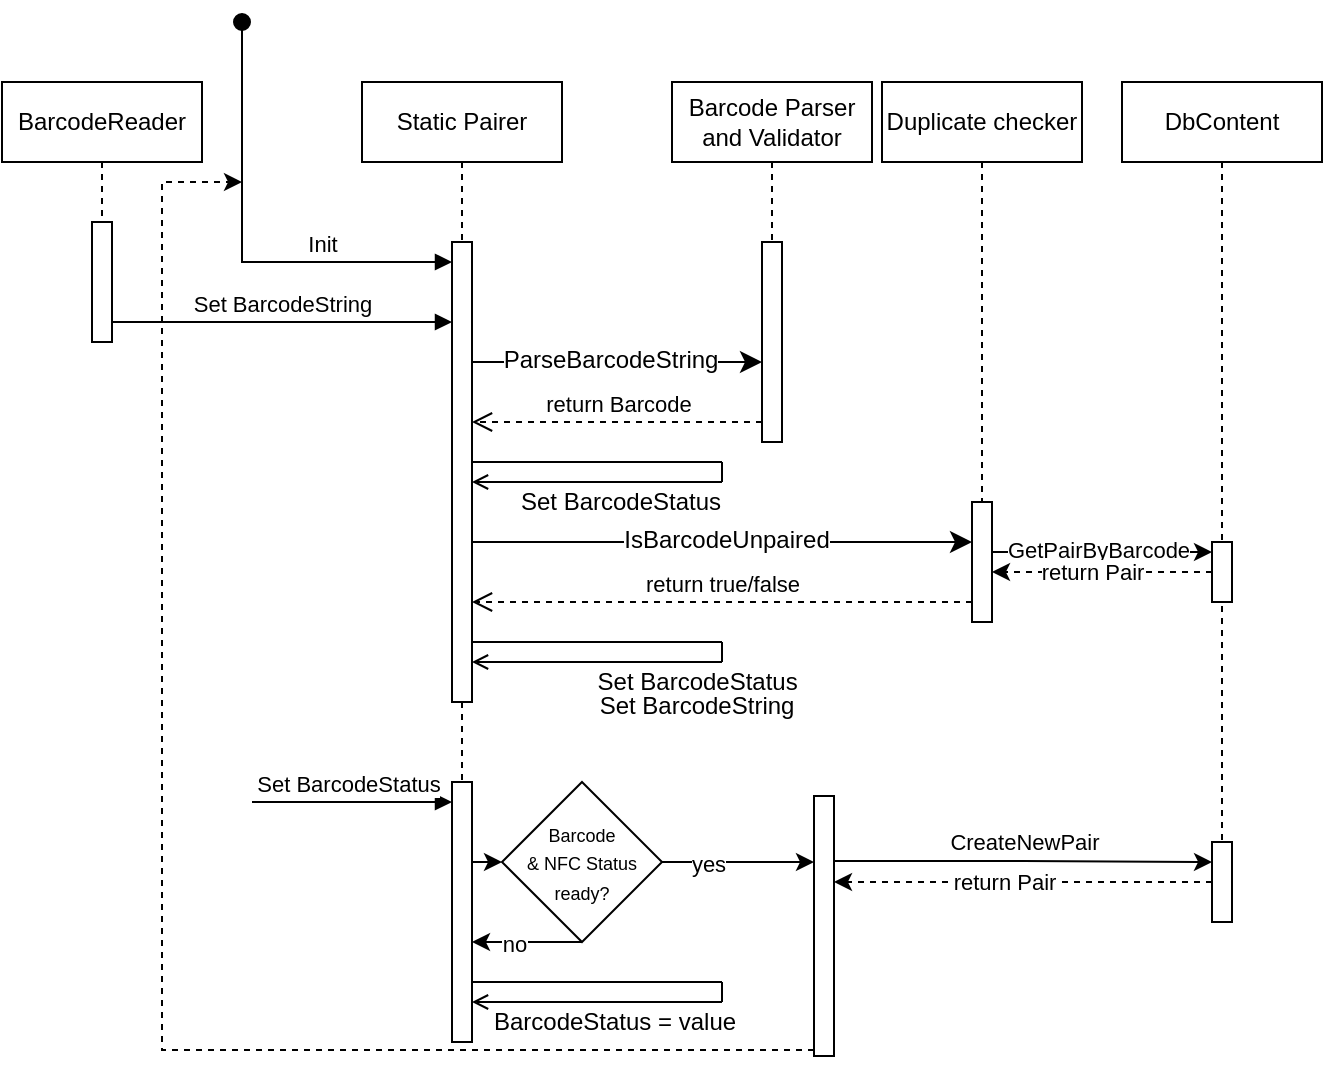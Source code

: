 <mxfile version="23.1.5" type="github" pages="2">
  <diagram name="Page-1" id="2YBvvXClWsGukQMizWep">
    <mxGraphModel dx="1247" dy="649" grid="1" gridSize="10" guides="1" tooltips="1" connect="1" arrows="1" fold="1" page="1" pageScale="1" pageWidth="850" pageHeight="1100" math="0" shadow="0">
      <root>
        <mxCell id="0" />
        <mxCell id="1" parent="0" />
        <mxCell id="aM9ryv3xv72pqoxQDRHE-1" value="BarcodeReader" style="shape=umlLifeline;perimeter=lifelinePerimeter;whiteSpace=wrap;html=1;container=0;dropTarget=0;collapsible=0;recursiveResize=0;outlineConnect=0;portConstraint=eastwest;newEdgeStyle={&quot;edgeStyle&quot;:&quot;elbowEdgeStyle&quot;,&quot;elbow&quot;:&quot;vertical&quot;,&quot;curved&quot;:0,&quot;rounded&quot;:0};" parent="1" vertex="1">
          <mxGeometry x="40" y="40" width="100" height="130" as="geometry" />
        </mxCell>
        <mxCell id="aM9ryv3xv72pqoxQDRHE-2" value="" style="html=1;points=[];perimeter=orthogonalPerimeter;outlineConnect=0;targetShapes=umlLifeline;portConstraint=eastwest;newEdgeStyle={&quot;edgeStyle&quot;:&quot;elbowEdgeStyle&quot;,&quot;elbow&quot;:&quot;vertical&quot;,&quot;curved&quot;:0,&quot;rounded&quot;:0};" parent="aM9ryv3xv72pqoxQDRHE-1" vertex="1">
          <mxGeometry x="45" y="70" width="10" height="60" as="geometry" />
        </mxCell>
        <mxCell id="aM9ryv3xv72pqoxQDRHE-5" value="Static Pairer" style="shape=umlLifeline;perimeter=lifelinePerimeter;whiteSpace=wrap;html=1;container=0;dropTarget=0;collapsible=0;recursiveResize=0;outlineConnect=0;portConstraint=eastwest;newEdgeStyle={&quot;edgeStyle&quot;:&quot;elbowEdgeStyle&quot;,&quot;elbow&quot;:&quot;vertical&quot;,&quot;curved&quot;:0,&quot;rounded&quot;:0};" parent="1" vertex="1">
          <mxGeometry x="220" y="40" width="100" height="480" as="geometry" />
        </mxCell>
        <mxCell id="aM9ryv3xv72pqoxQDRHE-6" value="" style="html=1;points=[];perimeter=orthogonalPerimeter;outlineConnect=0;targetShapes=umlLifeline;portConstraint=eastwest;newEdgeStyle={&quot;edgeStyle&quot;:&quot;elbowEdgeStyle&quot;,&quot;elbow&quot;:&quot;vertical&quot;,&quot;curved&quot;:0,&quot;rounded&quot;:0};" parent="aM9ryv3xv72pqoxQDRHE-5" vertex="1">
          <mxGeometry x="45" y="80" width="10" height="230" as="geometry" />
        </mxCell>
        <mxCell id="_wtkWSnnYWKDT-DjV6Sq-13" value="" style="html=1;points=[];perimeter=orthogonalPerimeter;outlineConnect=0;targetShapes=umlLifeline;portConstraint=eastwest;newEdgeStyle={&quot;edgeStyle&quot;:&quot;elbowEdgeStyle&quot;,&quot;elbow&quot;:&quot;vertical&quot;,&quot;curved&quot;:0,&quot;rounded&quot;:0};" vertex="1" parent="aM9ryv3xv72pqoxQDRHE-5">
          <mxGeometry x="45" y="350" width="10" height="130" as="geometry" />
        </mxCell>
        <mxCell id="aM9ryv3xv72pqoxQDRHE-7" value="Set BarcodeString" style="html=1;verticalAlign=bottom;endArrow=block;edgeStyle=elbowEdgeStyle;elbow=vertical;curved=0;rounded=0;" parent="1" edge="1">
          <mxGeometry relative="1" as="geometry">
            <mxPoint x="95" y="160" as="sourcePoint" />
            <Array as="points">
              <mxPoint x="180" y="160" />
            </Array>
            <mxPoint x="265" y="160" as="targetPoint" />
          </mxGeometry>
        </mxCell>
        <mxCell id="aM9ryv3xv72pqoxQDRHE-3" value="Init" style="html=1;verticalAlign=bottom;startArrow=oval;endArrow=block;startSize=8;edgeStyle=elbowEdgeStyle;elbow=vertical;curved=0;rounded=0;" parent="1" edge="1">
          <mxGeometry x="0.422" relative="1" as="geometry">
            <mxPoint x="160" y="10" as="sourcePoint" />
            <mxPoint x="265" y="130" as="targetPoint" />
            <Array as="points">
              <mxPoint x="220" y="130" />
            </Array>
            <mxPoint as="offset" />
          </mxGeometry>
        </mxCell>
        <mxCell id="McDyzSX9V_Zi_3X4uK30-2" value="" style="edgeStyle=elbowEdgeStyle;curved=0;rounded=0;orthogonalLoop=1;jettySize=auto;html=1;elbow=vertical;fontSize=12;startSize=8;endSize=8;" parent="1" target="McDyzSX9V_Zi_3X4uK30-13" edge="1">
          <mxGeometry relative="1" as="geometry">
            <mxPoint x="275" y="180" as="sourcePoint" />
          </mxGeometry>
        </mxCell>
        <mxCell id="McDyzSX9V_Zi_3X4uK30-7" value="ParseBarcodeString" style="edgeLabel;html=1;align=center;verticalAlign=middle;resizable=0;points=[];fontSize=12;" parent="McDyzSX9V_Zi_3X4uK30-2" vertex="1" connectable="0">
          <mxGeometry x="0.09" y="1" relative="1" as="geometry">
            <mxPoint x="-10" as="offset" />
          </mxGeometry>
        </mxCell>
        <mxCell id="McDyzSX9V_Zi_3X4uK30-8" value="return Barcode" style="html=1;verticalAlign=bottom;endArrow=open;dashed=1;endSize=8;edgeStyle=elbowEdgeStyle;elbow=vertical;curved=0;rounded=0;" parent="1" source="McDyzSX9V_Zi_3X4uK30-13" target="aM9ryv3xv72pqoxQDRHE-6" edge="1">
          <mxGeometry relative="1" as="geometry">
            <mxPoint x="280" y="210" as="targetPoint" />
            <Array as="points">
              <mxPoint x="345" y="210" />
            </Array>
            <mxPoint x="420" y="210" as="sourcePoint" />
          </mxGeometry>
        </mxCell>
        <mxCell id="McDyzSX9V_Zi_3X4uK30-12" value="Barcode Parser and Validator" style="shape=umlLifeline;perimeter=lifelinePerimeter;whiteSpace=wrap;html=1;container=0;dropTarget=0;collapsible=0;recursiveResize=0;outlineConnect=0;portConstraint=eastwest;newEdgeStyle={&quot;edgeStyle&quot;:&quot;elbowEdgeStyle&quot;,&quot;elbow&quot;:&quot;vertical&quot;,&quot;curved&quot;:0,&quot;rounded&quot;:0};" parent="1" vertex="1">
          <mxGeometry x="375" y="40" width="100" height="180" as="geometry" />
        </mxCell>
        <mxCell id="McDyzSX9V_Zi_3X4uK30-13" value="" style="html=1;points=[];perimeter=orthogonalPerimeter;outlineConnect=0;targetShapes=umlLifeline;portConstraint=eastwest;newEdgeStyle={&quot;edgeStyle&quot;:&quot;elbowEdgeStyle&quot;,&quot;elbow&quot;:&quot;vertical&quot;,&quot;curved&quot;:0,&quot;rounded&quot;:0};" parent="McDyzSX9V_Zi_3X4uK30-12" vertex="1">
          <mxGeometry x="45" y="80" width="10" height="100" as="geometry" />
        </mxCell>
        <mxCell id="McDyzSX9V_Zi_3X4uK30-24" value="" style="group" parent="1" vertex="1" connectable="0">
          <mxGeometry x="275" y="270" width="125" height="10" as="geometry" />
        </mxCell>
        <mxCell id="McDyzSX9V_Zi_3X4uK30-28" value="" style="group" parent="McDyzSX9V_Zi_3X4uK30-24" vertex="1" connectable="0">
          <mxGeometry width="125" height="10" as="geometry" />
        </mxCell>
        <mxCell id="McDyzSX9V_Zi_3X4uK30-29" value="" style="group" parent="McDyzSX9V_Zi_3X4uK30-28" vertex="1" connectable="0">
          <mxGeometry y="-40" width="125" height="10" as="geometry" />
        </mxCell>
        <mxCell id="McDyzSX9V_Zi_3X4uK30-19" value="" style="html=1;verticalAlign=bottom;endArrow=open;dashed=0;edgeStyle=elbowEdgeStyle;elbow=vertical;curved=0;rounded=0;" parent="McDyzSX9V_Zi_3X4uK30-29" edge="1">
          <mxGeometry relative="1" as="geometry">
            <mxPoint y="10" as="targetPoint" />
            <Array as="points">
              <mxPoint x="114.83" y="10" />
            </Array>
            <mxPoint x="125" y="10" as="sourcePoint" />
          </mxGeometry>
        </mxCell>
        <mxCell id="McDyzSX9V_Zi_3X4uK30-22" value="" style="endArrow=none;html=1;rounded=0;fontSize=12;startSize=8;endSize=8;" parent="McDyzSX9V_Zi_3X4uK30-29" edge="1">
          <mxGeometry width="50" height="50" relative="1" as="geometry">
            <mxPoint as="sourcePoint" />
            <mxPoint x="125" as="targetPoint" />
          </mxGeometry>
        </mxCell>
        <mxCell id="McDyzSX9V_Zi_3X4uK30-25" value="Set BarcodeStatus" style="edgeLabel;html=1;align=center;verticalAlign=middle;resizable=0;points=[];fontSize=12;" parent="McDyzSX9V_Zi_3X4uK30-22" vertex="1" connectable="0">
          <mxGeometry x="0.344" y="-4" relative="1" as="geometry">
            <mxPoint x="-10" y="16" as="offset" />
          </mxGeometry>
        </mxCell>
        <mxCell id="McDyzSX9V_Zi_3X4uK30-23" value="" style="endArrow=none;html=1;rounded=0;fontSize=12;startSize=8;endSize=8;" parent="McDyzSX9V_Zi_3X4uK30-29" edge="1">
          <mxGeometry width="50" height="50" relative="1" as="geometry">
            <mxPoint x="125" y="10" as="sourcePoint" />
            <mxPoint x="125" as="targetPoint" />
          </mxGeometry>
        </mxCell>
        <mxCell id="McDyzSX9V_Zi_3X4uK30-26" value="Duplicate checker" style="shape=umlLifeline;perimeter=lifelinePerimeter;whiteSpace=wrap;html=1;container=0;dropTarget=0;collapsible=0;recursiveResize=0;outlineConnect=0;portConstraint=eastwest;newEdgeStyle={&quot;edgeStyle&quot;:&quot;elbowEdgeStyle&quot;,&quot;elbow&quot;:&quot;vertical&quot;,&quot;curved&quot;:0,&quot;rounded&quot;:0};" parent="1" vertex="1">
          <mxGeometry x="480" y="40" width="100" height="270" as="geometry" />
        </mxCell>
        <mxCell id="McDyzSX9V_Zi_3X4uK30-27" value="" style="html=1;points=[];perimeter=orthogonalPerimeter;outlineConnect=0;targetShapes=umlLifeline;portConstraint=eastwest;newEdgeStyle={&quot;edgeStyle&quot;:&quot;elbowEdgeStyle&quot;,&quot;elbow&quot;:&quot;vertical&quot;,&quot;curved&quot;:0,&quot;rounded&quot;:0};" parent="McDyzSX9V_Zi_3X4uK30-26" vertex="1">
          <mxGeometry x="45" y="210" width="10" height="60" as="geometry" />
        </mxCell>
        <mxCell id="McDyzSX9V_Zi_3X4uK30-32" value="" style="edgeStyle=elbowEdgeStyle;curved=0;rounded=0;orthogonalLoop=1;jettySize=auto;html=1;elbow=vertical;fontSize=12;startSize=8;endSize=8;" parent="1" target="McDyzSX9V_Zi_3X4uK30-27" edge="1">
          <mxGeometry relative="1" as="geometry">
            <mxPoint x="275" y="270" as="sourcePoint" />
            <mxPoint x="529.5" y="270" as="targetPoint" />
          </mxGeometry>
        </mxCell>
        <mxCell id="McDyzSX9V_Zi_3X4uK30-33" value="IsBarcodeUnpaired" style="edgeLabel;html=1;align=center;verticalAlign=middle;resizable=0;points=[];fontSize=12;" parent="McDyzSX9V_Zi_3X4uK30-32" vertex="1" connectable="0">
          <mxGeometry x="0.09" y="1" relative="1" as="geometry">
            <mxPoint x="-10" as="offset" />
          </mxGeometry>
        </mxCell>
        <mxCell id="McDyzSX9V_Zi_3X4uK30-34" value="return true/false" style="html=1;verticalAlign=bottom;endArrow=open;dashed=1;endSize=8;edgeStyle=elbowEdgeStyle;elbow=vertical;curved=0;rounded=0;" parent="1" edge="1">
          <mxGeometry relative="1" as="geometry">
            <mxPoint x="275" y="300" as="targetPoint" />
            <Array as="points">
              <mxPoint x="370" y="300" />
            </Array>
            <mxPoint x="525" y="300" as="sourcePoint" />
          </mxGeometry>
        </mxCell>
        <mxCell id="_wtkWSnnYWKDT-DjV6Sq-1" value="DbContent" style="shape=umlLifeline;perimeter=lifelinePerimeter;whiteSpace=wrap;html=1;container=0;dropTarget=0;collapsible=0;recursiveResize=0;outlineConnect=0;portConstraint=eastwest;newEdgeStyle={&quot;edgeStyle&quot;:&quot;elbowEdgeStyle&quot;,&quot;elbow&quot;:&quot;vertical&quot;,&quot;curved&quot;:0,&quot;rounded&quot;:0};" vertex="1" parent="1">
          <mxGeometry x="600" y="40" width="100" height="420" as="geometry" />
        </mxCell>
        <mxCell id="_wtkWSnnYWKDT-DjV6Sq-2" value="" style="html=1;points=[];perimeter=orthogonalPerimeter;outlineConnect=0;targetShapes=umlLifeline;portConstraint=eastwest;newEdgeStyle={&quot;edgeStyle&quot;:&quot;elbowEdgeStyle&quot;,&quot;elbow&quot;:&quot;vertical&quot;,&quot;curved&quot;:0,&quot;rounded&quot;:0};" vertex="1" parent="_wtkWSnnYWKDT-DjV6Sq-1">
          <mxGeometry x="45" y="230" width="10" height="30" as="geometry" />
        </mxCell>
        <mxCell id="_wtkWSnnYWKDT-DjV6Sq-3" value="" style="edgeStyle=elbowEdgeStyle;rounded=0;orthogonalLoop=1;jettySize=auto;html=1;elbow=horizontal;curved=0;" edge="1" parent="1">
          <mxGeometry relative="1" as="geometry">
            <mxPoint x="535" y="275" as="sourcePoint" />
            <mxPoint x="645" y="275" as="targetPoint" />
          </mxGeometry>
        </mxCell>
        <mxCell id="_wtkWSnnYWKDT-DjV6Sq-4" value="GetPairByBarcode" style="edgeLabel;html=1;align=center;verticalAlign=middle;resizable=0;points=[];" vertex="1" connectable="0" parent="_wtkWSnnYWKDT-DjV6Sq-3">
          <mxGeometry x="-0.4" y="1" relative="1" as="geometry">
            <mxPoint x="20" as="offset" />
          </mxGeometry>
        </mxCell>
        <mxCell id="_wtkWSnnYWKDT-DjV6Sq-5" value="" style="edgeStyle=elbowEdgeStyle;rounded=0;orthogonalLoop=1;jettySize=auto;html=1;elbow=horizontal;curved=0;dashed=1;" edge="1" parent="1">
          <mxGeometry relative="1" as="geometry">
            <mxPoint x="645" y="285" as="sourcePoint" />
            <mxPoint x="535" y="285" as="targetPoint" />
          </mxGeometry>
        </mxCell>
        <mxCell id="_wtkWSnnYWKDT-DjV6Sq-7" value="return Pair" style="edgeLabel;html=1;align=center;verticalAlign=middle;resizable=0;points=[];" vertex="1" connectable="0" parent="_wtkWSnnYWKDT-DjV6Sq-5">
          <mxGeometry x="0.098" relative="1" as="geometry">
            <mxPoint as="offset" />
          </mxGeometry>
        </mxCell>
        <mxCell id="_wtkWSnnYWKDT-DjV6Sq-8" value="" style="group" vertex="1" connectable="0" parent="1">
          <mxGeometry x="275" y="320" width="125" height="10" as="geometry" />
        </mxCell>
        <mxCell id="_wtkWSnnYWKDT-DjV6Sq-9" value="" style="html=1;verticalAlign=bottom;endArrow=open;dashed=0;edgeStyle=elbowEdgeStyle;elbow=vertical;curved=0;rounded=0;" edge="1" parent="_wtkWSnnYWKDT-DjV6Sq-8">
          <mxGeometry relative="1" as="geometry">
            <mxPoint y="10" as="targetPoint" />
            <Array as="points">
              <mxPoint x="114.83" y="10" />
            </Array>
            <mxPoint x="125" y="10" as="sourcePoint" />
          </mxGeometry>
        </mxCell>
        <mxCell id="_wtkWSnnYWKDT-DjV6Sq-10" value="" style="endArrow=none;html=1;rounded=0;fontSize=12;startSize=8;endSize=8;" edge="1" parent="_wtkWSnnYWKDT-DjV6Sq-8">
          <mxGeometry width="50" height="50" relative="1" as="geometry">
            <mxPoint as="sourcePoint" />
            <mxPoint x="125" as="targetPoint" />
          </mxGeometry>
        </mxCell>
        <mxCell id="_wtkWSnnYWKDT-DjV6Sq-11" value="Set BarcodeStatus&amp;nbsp;" style="edgeLabel;html=1;align=center;verticalAlign=middle;resizable=0;points=[];fontSize=12;" vertex="1" connectable="0" parent="_wtkWSnnYWKDT-DjV6Sq-10">
          <mxGeometry x="0.344" y="-4" relative="1" as="geometry">
            <mxPoint x="30" y="16" as="offset" />
          </mxGeometry>
        </mxCell>
        <mxCell id="_wtkWSnnYWKDT-DjV6Sq-12" value="" style="endArrow=none;html=1;rounded=0;fontSize=12;startSize=8;endSize=8;" edge="1" parent="_wtkWSnnYWKDT-DjV6Sq-8">
          <mxGeometry width="50" height="50" relative="1" as="geometry">
            <mxPoint x="125" y="10" as="sourcePoint" />
            <mxPoint x="125" as="targetPoint" />
          </mxGeometry>
        </mxCell>
        <mxCell id="_wtkWSnnYWKDT-DjV6Sq-14" value="Set BarcodeStatus" style="html=1;verticalAlign=bottom;endArrow=block;edgeStyle=elbowEdgeStyle;elbow=vertical;curved=0;rounded=0;" edge="1" parent="1" target="_wtkWSnnYWKDT-DjV6Sq-13">
          <mxGeometry relative="1" as="geometry">
            <mxPoint x="170" y="400" as="sourcePoint" />
            <Array as="points">
              <mxPoint x="165" y="400" />
            </Array>
            <mxPoint x="250" y="400" as="targetPoint" />
          </mxGeometry>
        </mxCell>
        <mxCell id="_wtkWSnnYWKDT-DjV6Sq-15" value="Set BarcodeString" style="edgeLabel;html=1;align=center;verticalAlign=middle;resizable=0;points=[];fontSize=12;" vertex="1" connectable="0" parent="1">
          <mxGeometry x="386.997" y="352.0" as="geometry" />
        </mxCell>
        <mxCell id="_wtkWSnnYWKDT-DjV6Sq-17" value="" style="edgeStyle=elbowEdgeStyle;rounded=0;orthogonalLoop=1;jettySize=auto;html=1;elbow=vertical;curved=0;entryX=0;entryY=0.5;entryDx=0;entryDy=0;" edge="1" parent="1" source="_wtkWSnnYWKDT-DjV6Sq-13" target="_wtkWSnnYWKDT-DjV6Sq-16">
          <mxGeometry relative="1" as="geometry" />
        </mxCell>
        <mxCell id="_wtkWSnnYWKDT-DjV6Sq-22" value="" style="whiteSpace=wrap;html=1;" vertex="1" parent="1">
          <mxGeometry x="446" y="397" width="10" height="130" as="geometry" />
        </mxCell>
        <mxCell id="_wtkWSnnYWKDT-DjV6Sq-26" value="" style="edgeStyle=elbowEdgeStyle;rounded=0;orthogonalLoop=1;jettySize=auto;html=1;elbow=horizontal;curved=0;exitX=1;exitY=0.25;exitDx=0;exitDy=0;entryX=0;entryY=0.25;entryDx=0;entryDy=0;" edge="1" parent="1" source="_wtkWSnnYWKDT-DjV6Sq-22" target="_wtkWSnnYWKDT-DjV6Sq-30">
          <mxGeometry relative="1" as="geometry">
            <mxPoint x="400" y="429.36" as="sourcePoint" />
            <mxPoint x="643.67" y="418.55" as="targetPoint" />
          </mxGeometry>
        </mxCell>
        <mxCell id="_wtkWSnnYWKDT-DjV6Sq-27" value="CreateNewPair" style="edgeLabel;html=1;align=center;verticalAlign=middle;resizable=0;points=[];" vertex="1" connectable="0" parent="_wtkWSnnYWKDT-DjV6Sq-26">
          <mxGeometry x="-0.4" y="1" relative="1" as="geometry">
            <mxPoint x="38" y="-9" as="offset" />
          </mxGeometry>
        </mxCell>
        <mxCell id="_wtkWSnnYWKDT-DjV6Sq-28" value="" style="edgeStyle=elbowEdgeStyle;rounded=0;orthogonalLoop=1;jettySize=auto;html=1;elbow=horizontal;curved=0;dashed=1;entryX=1;entryY=0.75;entryDx=0;entryDy=0;exitX=0;exitY=0.75;exitDx=0;exitDy=0;" edge="1" parent="1">
          <mxGeometry relative="1" as="geometry">
            <mxPoint x="645" y="440" as="sourcePoint" />
            <mxPoint x="456" y="440" as="targetPoint" />
          </mxGeometry>
        </mxCell>
        <mxCell id="_wtkWSnnYWKDT-DjV6Sq-29" value="return Pair" style="edgeLabel;html=1;align=center;verticalAlign=middle;resizable=0;points=[];" vertex="1" connectable="0" parent="_wtkWSnnYWKDT-DjV6Sq-28">
          <mxGeometry x="0.098" relative="1" as="geometry">
            <mxPoint as="offset" />
          </mxGeometry>
        </mxCell>
        <mxCell id="_wtkWSnnYWKDT-DjV6Sq-30" value="" style="whiteSpace=wrap;html=1;" vertex="1" parent="1">
          <mxGeometry x="645" y="420" width="10" height="40" as="geometry" />
        </mxCell>
        <mxCell id="_wtkWSnnYWKDT-DjV6Sq-16" value="&lt;font style=&quot;font-size: 9px;&quot;&gt;Barcode &lt;br&gt;&amp;amp; NFC Status&lt;br&gt;ready?&lt;/font&gt;" style="rhombus;whiteSpace=wrap;html=1;" vertex="1" parent="1">
          <mxGeometry x="290" y="390" width="80" height="80" as="geometry" />
        </mxCell>
        <mxCell id="_wtkWSnnYWKDT-DjV6Sq-33" value="" style="edgeStyle=elbowEdgeStyle;rounded=0;orthogonalLoop=1;jettySize=auto;html=1;elbow=vertical;curved=0;entryX=0;entryY=0.25;entryDx=0;entryDy=0;exitX=1;exitY=0.5;exitDx=0;exitDy=0;" edge="1" parent="1" source="_wtkWSnnYWKDT-DjV6Sq-16" target="_wtkWSnnYWKDT-DjV6Sq-22">
          <mxGeometry relative="1" as="geometry">
            <mxPoint x="390" y="429.92" as="sourcePoint" />
            <mxPoint x="400" y="430" as="targetPoint" />
          </mxGeometry>
        </mxCell>
        <mxCell id="_wtkWSnnYWKDT-DjV6Sq-34" value="yes" style="edgeLabel;html=1;align=center;verticalAlign=middle;resizable=0;points=[];" vertex="1" connectable="0" parent="_wtkWSnnYWKDT-DjV6Sq-33">
          <mxGeometry x="-0.456" y="-1" relative="1" as="geometry">
            <mxPoint x="2" as="offset" />
          </mxGeometry>
        </mxCell>
        <mxCell id="_wtkWSnnYWKDT-DjV6Sq-37" value="" style="edgeStyle=elbowEdgeStyle;rounded=0;orthogonalLoop=1;jettySize=auto;html=1;elbow=horizontal;curved=0;dashed=1;exitX=0;exitY=0.75;exitDx=0;exitDy=0;" edge="1" parent="1">
          <mxGeometry relative="1" as="geometry">
            <mxPoint x="446" y="524" as="sourcePoint" />
            <mxPoint x="160" y="90" as="targetPoint" />
            <Array as="points">
              <mxPoint x="120" y="364" />
            </Array>
          </mxGeometry>
        </mxCell>
        <mxCell id="_wtkWSnnYWKDT-DjV6Sq-39" value="" style="endArrow=classic;html=1;rounded=0;exitX=0.5;exitY=1;exitDx=0;exitDy=0;" edge="1" parent="1" source="_wtkWSnnYWKDT-DjV6Sq-16" target="_wtkWSnnYWKDT-DjV6Sq-13">
          <mxGeometry width="50" height="50" relative="1" as="geometry">
            <mxPoint x="370" y="550" as="sourcePoint" />
            <mxPoint x="330" y="520" as="targetPoint" />
          </mxGeometry>
        </mxCell>
        <mxCell id="_wtkWSnnYWKDT-DjV6Sq-40" value="no" style="edgeLabel;html=1;align=center;verticalAlign=middle;resizable=0;points=[];" vertex="1" connectable="0" parent="_wtkWSnnYWKDT-DjV6Sq-39">
          <mxGeometry x="0.248" y="2" relative="1" as="geometry">
            <mxPoint y="-1" as="offset" />
          </mxGeometry>
        </mxCell>
        <mxCell id="_wtkWSnnYWKDT-DjV6Sq-41" value="" style="group" vertex="1" connectable="0" parent="1">
          <mxGeometry x="275" y="490" width="125" height="10" as="geometry" />
        </mxCell>
        <mxCell id="_wtkWSnnYWKDT-DjV6Sq-42" value="" style="html=1;verticalAlign=bottom;endArrow=open;dashed=0;edgeStyle=elbowEdgeStyle;elbow=vertical;curved=0;rounded=0;" edge="1" parent="_wtkWSnnYWKDT-DjV6Sq-41">
          <mxGeometry relative="1" as="geometry">
            <mxPoint y="10" as="targetPoint" />
            <Array as="points">
              <mxPoint x="114.83" y="10" />
            </Array>
            <mxPoint x="125" y="10" as="sourcePoint" />
          </mxGeometry>
        </mxCell>
        <mxCell id="_wtkWSnnYWKDT-DjV6Sq-43" value="" style="endArrow=none;html=1;rounded=0;fontSize=12;startSize=8;endSize=8;" edge="1" parent="_wtkWSnnYWKDT-DjV6Sq-41">
          <mxGeometry width="50" height="50" relative="1" as="geometry">
            <mxPoint as="sourcePoint" />
            <mxPoint x="125" as="targetPoint" />
          </mxGeometry>
        </mxCell>
        <mxCell id="_wtkWSnnYWKDT-DjV6Sq-44" value="BarcodeStatus = value" style="edgeLabel;html=1;align=center;verticalAlign=middle;resizable=0;points=[];fontSize=12;" vertex="1" connectable="0" parent="_wtkWSnnYWKDT-DjV6Sq-43">
          <mxGeometry x="0.344" y="-4" relative="1" as="geometry">
            <mxPoint x="-13" y="16" as="offset" />
          </mxGeometry>
        </mxCell>
        <mxCell id="_wtkWSnnYWKDT-DjV6Sq-45" value="" style="endArrow=none;html=1;rounded=0;fontSize=12;startSize=8;endSize=8;" edge="1" parent="_wtkWSnnYWKDT-DjV6Sq-41">
          <mxGeometry width="50" height="50" relative="1" as="geometry">
            <mxPoint x="125" y="10" as="sourcePoint" />
            <mxPoint x="125" as="targetPoint" />
          </mxGeometry>
        </mxCell>
      </root>
    </mxGraphModel>
  </diagram>
  <diagram id="IbwT8xKg0MbLGdrGDG4M" name="Seite-2">
    <mxGraphModel dx="1687" dy="878" grid="1" gridSize="10" guides="1" tooltips="1" connect="1" arrows="1" fold="1" page="1" pageScale="1" pageWidth="827" pageHeight="1169" math="0" shadow="0">
      <root>
        <mxCell id="0" />
        <mxCell id="1" parent="0" />
        <mxCell id="AyjY9HDq83r3gH0FnZmW-1" value="DbContext" style="shape=umlLifeline;perimeter=lifelinePerimeter;whiteSpace=wrap;html=1;container=0;dropTarget=0;collapsible=0;recursiveResize=0;outlineConnect=0;portConstraint=eastwest;newEdgeStyle={&quot;edgeStyle&quot;:&quot;elbowEdgeStyle&quot;,&quot;elbow&quot;:&quot;vertical&quot;,&quot;curved&quot;:0,&quot;rounded&quot;:0};" vertex="1" parent="1">
          <mxGeometry x="700" y="40" width="100" height="390" as="geometry" />
        </mxCell>
        <mxCell id="AyjY9HDq83r3gH0FnZmW-2" value="" style="html=1;points=[];perimeter=orthogonalPerimeter;outlineConnect=0;targetShapes=umlLifeline;portConstraint=eastwest;newEdgeStyle={&quot;edgeStyle&quot;:&quot;elbowEdgeStyle&quot;,&quot;elbow&quot;:&quot;vertical&quot;,&quot;curved&quot;:0,&quot;rounded&quot;:0};" vertex="1" parent="AyjY9HDq83r3gH0FnZmW-1">
          <mxGeometry x="45" y="90" width="10" height="30" as="geometry" />
        </mxCell>
        <mxCell id="PfYW9PWFI8RkFYm6PS8X-13" value="" style="html=1;points=[];perimeter=orthogonalPerimeter;outlineConnect=0;targetShapes=umlLifeline;portConstraint=eastwest;newEdgeStyle={&quot;edgeStyle&quot;:&quot;elbowEdgeStyle&quot;,&quot;elbow&quot;:&quot;vertical&quot;,&quot;curved&quot;:0,&quot;rounded&quot;:0};" vertex="1" parent="AyjY9HDq83r3gH0FnZmW-1">
          <mxGeometry x="45" y="195" width="10" height="30" as="geometry" />
        </mxCell>
        <mxCell id="PfYW9PWFI8RkFYm6PS8X-21" value="" style="html=1;points=[];perimeter=orthogonalPerimeter;outlineConnect=0;targetShapes=umlLifeline;portConstraint=eastwest;newEdgeStyle={&quot;edgeStyle&quot;:&quot;elbowEdgeStyle&quot;,&quot;elbow&quot;:&quot;vertical&quot;,&quot;curved&quot;:0,&quot;rounded&quot;:0};" vertex="1" parent="AyjY9HDq83r3gH0FnZmW-1">
          <mxGeometry x="45" y="260" width="10" height="40" as="geometry" />
        </mxCell>
        <mxCell id="PfYW9PWFI8RkFYm6PS8X-36" value="" style="html=1;points=[];perimeter=orthogonalPerimeter;outlineConnect=0;targetShapes=umlLifeline;portConstraint=eastwest;newEdgeStyle={&quot;edgeStyle&quot;:&quot;elbowEdgeStyle&quot;,&quot;elbow&quot;:&quot;vertical&quot;,&quot;curved&quot;:0,&quot;rounded&quot;:0};" vertex="1" parent="AyjY9HDq83r3gH0FnZmW-1">
          <mxGeometry x="45" y="320" width="10" height="20" as="geometry" />
        </mxCell>
        <mxCell id="PfYW9PWFI8RkFYm6PS8X-43" value="" style="html=1;points=[];perimeter=orthogonalPerimeter;outlineConnect=0;targetShapes=umlLifeline;portConstraint=eastwest;newEdgeStyle={&quot;edgeStyle&quot;:&quot;elbowEdgeStyle&quot;,&quot;elbow&quot;:&quot;vertical&quot;,&quot;curved&quot;:0,&quot;rounded&quot;:0};" vertex="1" parent="AyjY9HDq83r3gH0FnZmW-1">
          <mxGeometry x="45" y="370" width="10" height="20" as="geometry" />
        </mxCell>
        <mxCell id="PPAatbc_2hZol7wX6VlY-1" value="" style="edgeStyle=orthogonalEdgeStyle;rounded=0;orthogonalLoop=1;jettySize=auto;html=1;" edge="1" parent="1" source="AyjY9HDq83r3gH0FnZmW-3" target="AyjY9HDq83r3gH0FnZmW-5">
          <mxGeometry relative="1" as="geometry">
            <Array as="points">
              <mxPoint x="180" y="140" />
              <mxPoint x="180" y="140" />
            </Array>
          </mxGeometry>
        </mxCell>
        <mxCell id="PPAatbc_2hZol7wX6VlY-2" value="Timer expired" style="edgeLabel;html=1;align=center;verticalAlign=middle;resizable=0;points=[];" vertex="1" connectable="0" parent="PPAatbc_2hZol7wX6VlY-1">
          <mxGeometry x="-0.221" relative="1" as="geometry">
            <mxPoint as="offset" />
          </mxGeometry>
        </mxCell>
        <mxCell id="AyjY9HDq83r3gH0FnZmW-3" value="t1" style="ellipse;whiteSpace=wrap;html=1;aspect=fixed;" vertex="1" parent="1">
          <mxGeometry x="40" y="120" width="40" height="40" as="geometry" />
        </mxCell>
        <mxCell id="AyjY9HDq83r3gH0FnZmW-4" value="Commisioning Checker" style="shape=umlLifeline;perimeter=lifelinePerimeter;whiteSpace=wrap;html=1;container=0;dropTarget=0;collapsible=0;recursiveResize=0;outlineConnect=0;portConstraint=eastwest;newEdgeStyle={&quot;edgeStyle&quot;:&quot;elbowEdgeStyle&quot;,&quot;elbow&quot;:&quot;vertical&quot;,&quot;curved&quot;:0,&quot;rounded&quot;:0};" vertex="1" parent="1">
          <mxGeometry x="160" y="40" width="100" height="240" as="geometry" />
        </mxCell>
        <mxCell id="AyjY9HDq83r3gH0FnZmW-5" value="" style="html=1;points=[];perimeter=orthogonalPerimeter;outlineConnect=0;targetShapes=umlLifeline;portConstraint=eastwest;newEdgeStyle={&quot;edgeStyle&quot;:&quot;elbowEdgeStyle&quot;,&quot;elbow&quot;:&quot;vertical&quot;,&quot;curved&quot;:0,&quot;rounded&quot;:0};" vertex="1" parent="AyjY9HDq83r3gH0FnZmW-4">
          <mxGeometry x="45" y="80" width="10" height="160" as="geometry" />
        </mxCell>
        <mxCell id="PPAatbc_2hZol7wX6VlY-3" value="" style="rounded=0;orthogonalLoop=1;jettySize=auto;html=1;" edge="1" parent="1" target="AyjY9HDq83r3gH0FnZmW-2">
          <mxGeometry relative="1" as="geometry">
            <mxPoint x="215" y="140" as="sourcePoint" />
            <mxPoint x="445" y="140" as="targetPoint" />
          </mxGeometry>
        </mxCell>
        <mxCell id="PPAatbc_2hZol7wX6VlY-4" value="GetAllUncommissionedPairs" style="edgeLabel;html=1;align=center;verticalAlign=middle;resizable=0;points=[];" vertex="1" connectable="0" parent="PPAatbc_2hZol7wX6VlY-3">
          <mxGeometry x="-0.221" relative="1" as="geometry">
            <mxPoint x="-110" as="offset" />
          </mxGeometry>
        </mxCell>
        <mxCell id="PfYW9PWFI8RkFYm6PS8X-1" value="" style="rounded=0;orthogonalLoop=1;jettySize=auto;html=1;elbow=horizontal;dashed=1;" edge="1" parent="1" source="AyjY9HDq83r3gH0FnZmW-2">
          <mxGeometry relative="1" as="geometry">
            <mxPoint x="445" y="155" as="sourcePoint" />
            <mxPoint x="215" y="155" as="targetPoint" />
          </mxGeometry>
        </mxCell>
        <mxCell id="PfYW9PWFI8RkFYm6PS8X-2" value="return Pairs" style="edgeLabel;html=1;align=center;verticalAlign=middle;resizable=0;points=[];" vertex="1" connectable="0" parent="PfYW9PWFI8RkFYm6PS8X-1">
          <mxGeometry x="0.098" relative="1" as="geometry">
            <mxPoint x="-180" as="offset" />
          </mxGeometry>
        </mxCell>
        <mxCell id="PfYW9PWFI8RkFYm6PS8X-5" value="Attp SN &amp;amp; GTIN Check" style="shape=umlLifeline;perimeter=lifelinePerimeter;whiteSpace=wrap;html=1;container=0;dropTarget=0;collapsible=0;recursiveResize=0;outlineConnect=0;portConstraint=eastwest;newEdgeStyle={&quot;edgeStyle&quot;:&quot;elbowEdgeStyle&quot;,&quot;elbow&quot;:&quot;vertical&quot;,&quot;curved&quot;:0,&quot;rounded&quot;:0};" vertex="1" parent="1">
          <mxGeometry x="390" y="40" width="100" height="190" as="geometry" />
        </mxCell>
        <mxCell id="PfYW9PWFI8RkFYm6PS8X-6" value="" style="html=1;points=[];perimeter=orthogonalPerimeter;outlineConnect=0;targetShapes=umlLifeline;portConstraint=eastwest;newEdgeStyle={&quot;edgeStyle&quot;:&quot;elbowEdgeStyle&quot;,&quot;elbow&quot;:&quot;vertical&quot;,&quot;curved&quot;:0,&quot;rounded&quot;:0};" vertex="1" parent="PfYW9PWFI8RkFYm6PS8X-5">
          <mxGeometry x="45" y="140" width="10" height="50" as="geometry" />
        </mxCell>
        <mxCell id="PfYW9PWFI8RkFYm6PS8X-26" value="HttpRequest" style="edgeStyle=elbowEdgeStyle;rounded=0;orthogonalLoop=1;jettySize=auto;html=1;elbow=horizontal;curved=0;" edge="1" parent="PfYW9PWFI8RkFYm6PS8X-5" source="PfYW9PWFI8RkFYm6PS8X-6" target="PfYW9PWFI8RkFYm6PS8X-6">
          <mxGeometry y="25" relative="1" as="geometry">
            <mxPoint x="80" y="150" as="sourcePoint" />
            <mxPoint x="184.5" y="200" as="targetPoint" />
            <mxPoint as="offset" />
          </mxGeometry>
        </mxCell>
        <mxCell id="PfYW9PWFI8RkFYm6PS8X-7" value="" style="rounded=0;orthogonalLoop=1;jettySize=auto;html=1;" edge="1" parent="1" target="PfYW9PWFI8RkFYm6PS8X-6">
          <mxGeometry relative="1" as="geometry">
            <mxPoint x="215" y="190" as="sourcePoint" />
            <mxPoint x="430" y="190" as="targetPoint" />
          </mxGeometry>
        </mxCell>
        <mxCell id="PfYW9PWFI8RkFYm6PS8X-8" value="GetCommissioningStatusOfPairs" style="edgeLabel;html=1;align=center;verticalAlign=middle;resizable=0;points=[];" vertex="1" connectable="0" parent="PfYW9PWFI8RkFYm6PS8X-7">
          <mxGeometry x="-0.221" relative="1" as="geometry">
            <mxPoint x="20" as="offset" />
          </mxGeometry>
        </mxCell>
        <mxCell id="PfYW9PWFI8RkFYm6PS8X-10" value="" style="rounded=0;orthogonalLoop=1;jettySize=auto;html=1;elbow=horizontal;dashed=1;" edge="1" parent="1">
          <mxGeometry relative="1" as="geometry">
            <mxPoint x="435" y="220" as="sourcePoint" />
            <mxPoint x="215" y="220" as="targetPoint" />
          </mxGeometry>
        </mxCell>
        <mxCell id="PfYW9PWFI8RkFYm6PS8X-11" value="return PairsWithStatus" style="edgeLabel;html=1;align=center;verticalAlign=middle;resizable=0;points=[];" vertex="1" connectable="0" parent="PfYW9PWFI8RkFYm6PS8X-10">
          <mxGeometry x="0.098" relative="1" as="geometry">
            <mxPoint x="-20" as="offset" />
          </mxGeometry>
        </mxCell>
        <mxCell id="PfYW9PWFI8RkFYm6PS8X-14" value="" style="rounded=0;orthogonalLoop=1;jettySize=auto;html=1;" edge="1" parent="1" target="PfYW9PWFI8RkFYm6PS8X-13">
          <mxGeometry relative="1" as="geometry">
            <mxPoint x="215" y="245" as="sourcePoint" />
            <mxPoint x="625" y="245" as="targetPoint" />
          </mxGeometry>
        </mxCell>
        <mxCell id="PfYW9PWFI8RkFYm6PS8X-15" value="SetStatesOfCommissionedPairs" style="edgeLabel;html=1;align=center;verticalAlign=middle;resizable=0;points=[];" vertex="1" connectable="0" parent="PfYW9PWFI8RkFYm6PS8X-14">
          <mxGeometry x="-0.221" relative="1" as="geometry">
            <mxPoint x="-105" as="offset" />
          </mxGeometry>
        </mxCell>
        <mxCell id="PfYW9PWFI8RkFYm6PS8X-16" value="t2" style="ellipse;whiteSpace=wrap;html=1;aspect=fixed;" vertex="1" parent="1">
          <mxGeometry x="40" y="280" width="40" height="40" as="geometry" />
        </mxCell>
        <mxCell id="PfYW9PWFI8RkFYm6PS8X-17" value="Attp EPCIS Sender" style="shape=umlLifeline;perimeter=lifelinePerimeter;whiteSpace=wrap;html=1;container=0;dropTarget=0;collapsible=0;recursiveResize=0;outlineConnect=0;portConstraint=eastwest;newEdgeStyle={&quot;edgeStyle&quot;:&quot;elbowEdgeStyle&quot;,&quot;elbow&quot;:&quot;vertical&quot;,&quot;curved&quot;:0,&quot;rounded&quot;:0};" vertex="1" parent="1">
          <mxGeometry x="500" y="40" width="100" height="410" as="geometry" />
        </mxCell>
        <mxCell id="PfYW9PWFI8RkFYm6PS8X-18" value="" style="html=1;points=[];perimeter=orthogonalPerimeter;outlineConnect=0;targetShapes=umlLifeline;portConstraint=eastwest;newEdgeStyle={&quot;edgeStyle&quot;:&quot;elbowEdgeStyle&quot;,&quot;elbow&quot;:&quot;vertical&quot;,&quot;curved&quot;:0,&quot;rounded&quot;:0};" vertex="1" parent="PfYW9PWFI8RkFYm6PS8X-17">
          <mxGeometry x="45" y="250" width="10" height="160" as="geometry" />
        </mxCell>
        <mxCell id="PfYW9PWFI8RkFYm6PS8X-19" value="" style="rounded=0;orthogonalLoop=1;jettySize=auto;html=1;exitX=1;exitY=0.5;exitDx=0;exitDy=0;" edge="1" parent="1" source="PfYW9PWFI8RkFYm6PS8X-16" target="PfYW9PWFI8RkFYm6PS8X-18">
          <mxGeometry relative="1" as="geometry">
            <mxPoint x="270" y="310" as="sourcePoint" />
            <mxPoint x="395" y="310" as="targetPoint" />
          </mxGeometry>
        </mxCell>
        <mxCell id="PfYW9PWFI8RkFYm6PS8X-20" value="Timer expired" style="edgeLabel;html=1;align=center;verticalAlign=middle;resizable=0;points=[];" vertex="1" connectable="0" parent="PfYW9PWFI8RkFYm6PS8X-19">
          <mxGeometry x="-0.221" relative="1" as="geometry">
            <mxPoint as="offset" />
          </mxGeometry>
        </mxCell>
        <mxCell id="PfYW9PWFI8RkFYm6PS8X-22" value="" style="edgeStyle=elbowEdgeStyle;rounded=0;orthogonalLoop=1;jettySize=auto;html=1;elbow=vertical;curved=0;" edge="1" parent="1">
          <mxGeometry relative="1" as="geometry">
            <mxPoint x="555" y="310" as="sourcePoint" />
            <mxPoint x="745" y="310" as="targetPoint" />
          </mxGeometry>
        </mxCell>
        <mxCell id="PfYW9PWFI8RkFYm6PS8X-23" value="GetAllCommissionedPairs" style="edgeLabel;html=1;align=center;verticalAlign=middle;resizable=0;points=[];" vertex="1" connectable="0" parent="PfYW9PWFI8RkFYm6PS8X-22">
          <mxGeometry x="-0.345" y="-1" relative="1" as="geometry">
            <mxPoint x="19" y="-11" as="offset" />
          </mxGeometry>
        </mxCell>
        <mxCell id="PfYW9PWFI8RkFYm6PS8X-24" value="" style="rounded=0;orthogonalLoop=1;jettySize=auto;html=1;elbow=horizontal;dashed=1;" edge="1" parent="1" target="PfYW9PWFI8RkFYm6PS8X-18">
          <mxGeometry relative="1" as="geometry">
            <mxPoint x="745" y="329.98" as="sourcePoint" />
            <mxPoint x="560" y="329.98" as="targetPoint" />
          </mxGeometry>
        </mxCell>
        <mxCell id="PfYW9PWFI8RkFYm6PS8X-25" value="return Pairs" style="edgeLabel;html=1;align=center;verticalAlign=middle;resizable=0;points=[];" vertex="1" connectable="0" parent="PfYW9PWFI8RkFYm6PS8X-24">
          <mxGeometry x="0.098" relative="1" as="geometry">
            <mxPoint x="-20" as="offset" />
          </mxGeometry>
        </mxCell>
        <mxCell id="PfYW9PWFI8RkFYm6PS8X-32" value="" style="edgeStyle=elbowEdgeStyle;rounded=0;orthogonalLoop=1;jettySize=auto;html=1;elbow=vertical;curved=0;" edge="1" parent="1">
          <mxGeometry relative="1" as="geometry">
            <mxPoint x="555" y="370" as="sourcePoint" />
            <mxPoint x="745" y="370" as="targetPoint" />
          </mxGeometry>
        </mxCell>
        <mxCell id="PfYW9PWFI8RkFYm6PS8X-33" value="SetStatesOfUploadingPairs" style="edgeLabel;html=1;align=center;verticalAlign=middle;resizable=0;points=[];" vertex="1" connectable="0" parent="PfYW9PWFI8RkFYm6PS8X-32">
          <mxGeometry x="-0.345" y="-1" relative="1" as="geometry">
            <mxPoint x="19" y="-11" as="offset" />
          </mxGeometry>
        </mxCell>
        <mxCell id="PfYW9PWFI8RkFYm6PS8X-34" value="" style="edgeStyle=elbowEdgeStyle;rounded=0;orthogonalLoop=1;jettySize=auto;html=1;elbow=vertical;curved=0;" edge="1" parent="1">
          <mxGeometry relative="1" as="geometry">
            <mxPoint x="555" y="420" as="sourcePoint" />
            <mxPoint x="745" y="420" as="targetPoint" />
          </mxGeometry>
        </mxCell>
        <mxCell id="PfYW9PWFI8RkFYm6PS8X-35" value="SetStatesOfUploadedPairs" style="edgeLabel;html=1;align=center;verticalAlign=middle;resizable=0;points=[];" vertex="1" connectable="0" parent="PfYW9PWFI8RkFYm6PS8X-34">
          <mxGeometry x="-0.345" y="-1" relative="1" as="geometry">
            <mxPoint x="19" y="-11" as="offset" />
          </mxGeometry>
        </mxCell>
        <mxCell id="PfYW9PWFI8RkFYm6PS8X-41" value="" style="endArrow=classic;html=1;rounded=0;edgeStyle=elbowEdgeStyle;" edge="1" parent="1" target="PfYW9PWFI8RkFYm6PS8X-18">
          <mxGeometry width="50" height="50" relative="1" as="geometry">
            <mxPoint x="555" y="380" as="sourcePoint" />
            <mxPoint x="620" y="390" as="targetPoint" />
            <Array as="points">
              <mxPoint x="580" y="390" />
            </Array>
          </mxGeometry>
        </mxCell>
        <mxCell id="PfYW9PWFI8RkFYm6PS8X-42" value="HttpRequest" style="edgeLabel;html=1;align=center;verticalAlign=middle;resizable=0;points=[];" vertex="1" connectable="0" parent="PfYW9PWFI8RkFYm6PS8X-41">
          <mxGeometry x="0.154" relative="1" as="geometry">
            <mxPoint x="32" y="-4" as="offset" />
          </mxGeometry>
        </mxCell>
      </root>
    </mxGraphModel>
  </diagram>
</mxfile>

